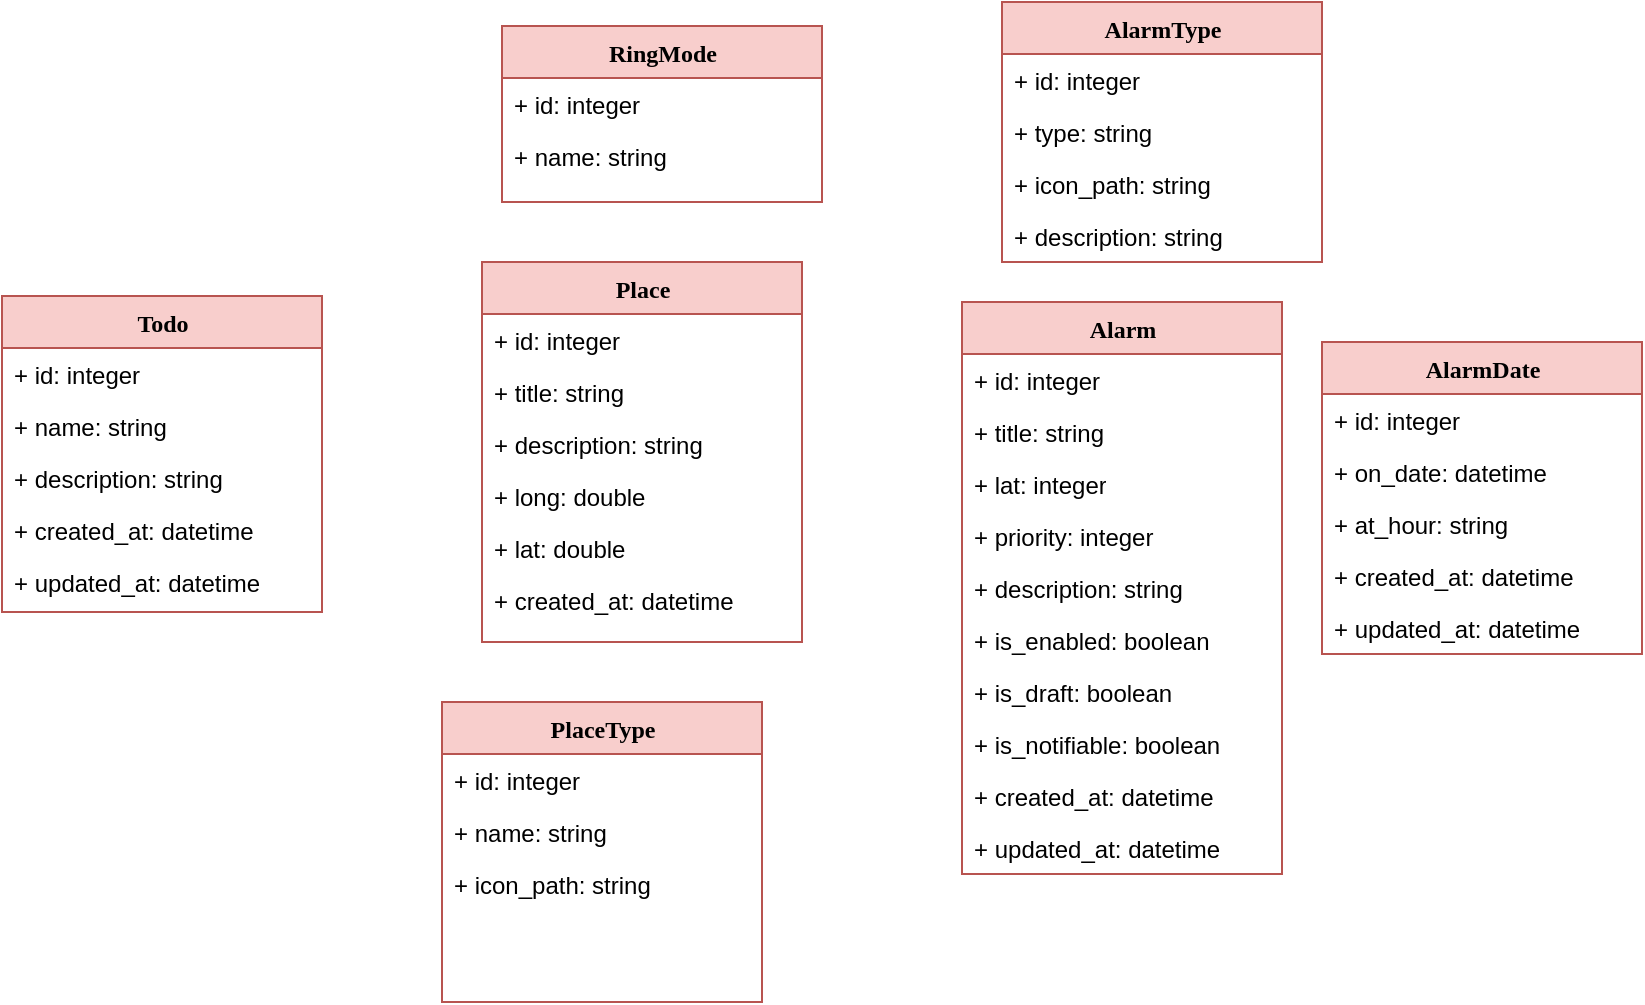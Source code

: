 <mxfile version="13.8.3" type="github">
  <diagram name="Page-1" id="6133507b-19e7-1e82-6fc7-422aa6c4b21f">
    <mxGraphModel dx="868" dy="482" grid="1" gridSize="10" guides="1" tooltips="1" connect="1" arrows="1" fold="1" page="1" pageScale="1" pageWidth="1100" pageHeight="850" background="#ffffff" math="0" shadow="0">
      <root>
        <mxCell id="0" />
        <mxCell id="1" parent="0" />
        <mxCell id="78961159f06e98e8-17" value="Todo" style="swimlane;html=1;fontStyle=1;align=center;verticalAlign=top;childLayout=stackLayout;horizontal=1;startSize=26;horizontalStack=0;resizeParent=1;resizeLast=0;collapsible=1;marginBottom=0;swimlaneFillColor=#ffffff;rounded=0;shadow=0;comic=0;labelBackgroundColor=none;strokeWidth=1;fillColor=#f8cecc;fontFamily=Verdana;fontSize=12;strokeColor=#b85450;" parent="1" vertex="1">
          <mxGeometry x="110" y="267" width="160" height="158" as="geometry" />
        </mxCell>
        <mxCell id="78961159f06e98e8-23" value="+ id: integer" style="text;html=1;strokeColor=none;fillColor=none;align=left;verticalAlign=top;spacingLeft=4;spacingRight=4;whiteSpace=wrap;overflow=hidden;rotatable=0;points=[[0,0.5],[1,0.5]];portConstraint=eastwest;" parent="78961159f06e98e8-17" vertex="1">
          <mxGeometry y="26" width="160" height="26" as="geometry" />
        </mxCell>
        <mxCell id="78961159f06e98e8-24" value="+ name: string" style="text;html=1;strokeColor=none;fillColor=none;align=left;verticalAlign=top;spacingLeft=4;spacingRight=4;whiteSpace=wrap;overflow=hidden;rotatable=0;points=[[0,0.5],[1,0.5]];portConstraint=eastwest;" parent="78961159f06e98e8-17" vertex="1">
          <mxGeometry y="52" width="160" height="26" as="geometry" />
        </mxCell>
        <mxCell id="sZQ40vNEFz2Y5NYQmmck-2" value="+ description: string" style="text;html=1;strokeColor=none;fillColor=none;align=left;verticalAlign=top;spacingLeft=4;spacingRight=4;whiteSpace=wrap;overflow=hidden;rotatable=0;points=[[0,0.5],[1,0.5]];portConstraint=eastwest;" vertex="1" parent="78961159f06e98e8-17">
          <mxGeometry y="78" width="160" height="26" as="geometry" />
        </mxCell>
        <mxCell id="sZQ40vNEFz2Y5NYQmmck-4" value="+ created_at: datetime" style="text;html=1;strokeColor=none;fillColor=none;align=left;verticalAlign=top;spacingLeft=4;spacingRight=4;whiteSpace=wrap;overflow=hidden;rotatable=0;points=[[0,0.5],[1,0.5]];portConstraint=eastwest;" vertex="1" parent="78961159f06e98e8-17">
          <mxGeometry y="104" width="160" height="26" as="geometry" />
        </mxCell>
        <mxCell id="sZQ40vNEFz2Y5NYQmmck-5" value="+ updated_at: datetime" style="text;html=1;strokeColor=none;fillColor=none;align=left;verticalAlign=top;spacingLeft=4;spacingRight=4;whiteSpace=wrap;overflow=hidden;rotatable=0;points=[[0,0.5],[1,0.5]];portConstraint=eastwest;" vertex="1" parent="78961159f06e98e8-17">
          <mxGeometry y="130" width="160" height="26" as="geometry" />
        </mxCell>
        <mxCell id="sZQ40vNEFz2Y5NYQmmck-24" value="RingMode" style="swimlane;html=1;fontStyle=1;align=center;verticalAlign=top;childLayout=stackLayout;horizontal=1;startSize=26;horizontalStack=0;resizeParent=1;resizeLast=0;collapsible=1;marginBottom=0;swimlaneFillColor=#ffffff;rounded=0;shadow=0;comic=0;labelBackgroundColor=none;strokeWidth=1;fillColor=#f8cecc;fontFamily=Verdana;fontSize=12;strokeColor=#b85450;" vertex="1" parent="1">
          <mxGeometry x="360" y="132" width="160" height="88" as="geometry" />
        </mxCell>
        <mxCell id="sZQ40vNEFz2Y5NYQmmck-25" value="+ id: integer" style="text;html=1;strokeColor=none;fillColor=none;align=left;verticalAlign=top;spacingLeft=4;spacingRight=4;whiteSpace=wrap;overflow=hidden;rotatable=0;points=[[0,0.5],[1,0.5]];portConstraint=eastwest;" vertex="1" parent="sZQ40vNEFz2Y5NYQmmck-24">
          <mxGeometry y="26" width="160" height="26" as="geometry" />
        </mxCell>
        <mxCell id="sZQ40vNEFz2Y5NYQmmck-26" value="+ name: string" style="text;html=1;strokeColor=none;fillColor=none;align=left;verticalAlign=top;spacingLeft=4;spacingRight=4;whiteSpace=wrap;overflow=hidden;rotatable=0;points=[[0,0.5],[1,0.5]];portConstraint=eastwest;" vertex="1" parent="sZQ40vNEFz2Y5NYQmmck-24">
          <mxGeometry y="52" width="160" height="26" as="geometry" />
        </mxCell>
        <mxCell id="sZQ40vNEFz2Y5NYQmmck-76" value="Alarm" style="swimlane;html=1;fontStyle=1;align=center;verticalAlign=top;childLayout=stackLayout;horizontal=1;startSize=26;horizontalStack=0;resizeParent=1;resizeLast=0;collapsible=1;marginBottom=0;swimlaneFillColor=#ffffff;rounded=0;shadow=0;comic=0;labelBackgroundColor=none;strokeWidth=1;fillColor=#f8cecc;fontFamily=Verdana;fontSize=12;strokeColor=#b85450;" vertex="1" parent="1">
          <mxGeometry x="590" y="270" width="160" height="286" as="geometry" />
        </mxCell>
        <mxCell id="sZQ40vNEFz2Y5NYQmmck-77" value="+ id: integer" style="text;html=1;strokeColor=none;fillColor=none;align=left;verticalAlign=top;spacingLeft=4;spacingRight=4;whiteSpace=wrap;overflow=hidden;rotatable=0;points=[[0,0.5],[1,0.5]];portConstraint=eastwest;" vertex="1" parent="sZQ40vNEFz2Y5NYQmmck-76">
          <mxGeometry y="26" width="160" height="26" as="geometry" />
        </mxCell>
        <mxCell id="sZQ40vNEFz2Y5NYQmmck-79" value="+ title: string" style="text;html=1;strokeColor=none;fillColor=none;align=left;verticalAlign=top;spacingLeft=4;spacingRight=4;whiteSpace=wrap;overflow=hidden;rotatable=0;points=[[0,0.5],[1,0.5]];portConstraint=eastwest;" vertex="1" parent="sZQ40vNEFz2Y5NYQmmck-76">
          <mxGeometry y="52" width="160" height="26" as="geometry" />
        </mxCell>
        <mxCell id="sZQ40vNEFz2Y5NYQmmck-81" value="+ lat: integer" style="text;html=1;strokeColor=none;fillColor=none;align=left;verticalAlign=top;spacingLeft=4;spacingRight=4;whiteSpace=wrap;overflow=hidden;rotatable=0;points=[[0,0.5],[1,0.5]];portConstraint=eastwest;" vertex="1" parent="sZQ40vNEFz2Y5NYQmmck-76">
          <mxGeometry y="78" width="160" height="26" as="geometry" />
        </mxCell>
        <mxCell id="sZQ40vNEFz2Y5NYQmmck-82" value="+ priority: integer" style="text;html=1;strokeColor=none;fillColor=none;align=left;verticalAlign=top;spacingLeft=4;spacingRight=4;whiteSpace=wrap;overflow=hidden;rotatable=0;points=[[0,0.5],[1,0.5]];portConstraint=eastwest;" vertex="1" parent="sZQ40vNEFz2Y5NYQmmck-76">
          <mxGeometry y="104" width="160" height="26" as="geometry" />
        </mxCell>
        <mxCell id="sZQ40vNEFz2Y5NYQmmck-83" value="+ description: string" style="text;html=1;strokeColor=none;fillColor=none;align=left;verticalAlign=top;spacingLeft=4;spacingRight=4;whiteSpace=wrap;overflow=hidden;rotatable=0;points=[[0,0.5],[1,0.5]];portConstraint=eastwest;" vertex="1" parent="sZQ40vNEFz2Y5NYQmmck-76">
          <mxGeometry y="130" width="160" height="26" as="geometry" />
        </mxCell>
        <mxCell id="sZQ40vNEFz2Y5NYQmmck-102" value="+ is_enabled: boolean" style="text;html=1;strokeColor=none;fillColor=none;align=left;verticalAlign=top;spacingLeft=4;spacingRight=4;whiteSpace=wrap;overflow=hidden;rotatable=0;points=[[0,0.5],[1,0.5]];portConstraint=eastwest;" vertex="1" parent="sZQ40vNEFz2Y5NYQmmck-76">
          <mxGeometry y="156" width="160" height="26" as="geometry" />
        </mxCell>
        <mxCell id="sZQ40vNEFz2Y5NYQmmck-103" value="+ is_draft: boolean" style="text;html=1;strokeColor=none;fillColor=none;align=left;verticalAlign=top;spacingLeft=4;spacingRight=4;whiteSpace=wrap;overflow=hidden;rotatable=0;points=[[0,0.5],[1,0.5]];portConstraint=eastwest;" vertex="1" parent="sZQ40vNEFz2Y5NYQmmck-76">
          <mxGeometry y="182" width="160" height="26" as="geometry" />
        </mxCell>
        <mxCell id="sZQ40vNEFz2Y5NYQmmck-104" value="+ is_notifiable: boolean" style="text;html=1;strokeColor=none;fillColor=none;align=left;verticalAlign=top;spacingLeft=4;spacingRight=4;whiteSpace=wrap;overflow=hidden;rotatable=0;points=[[0,0.5],[1,0.5]];portConstraint=eastwest;" vertex="1" parent="sZQ40vNEFz2Y5NYQmmck-76">
          <mxGeometry y="208" width="160" height="26" as="geometry" />
        </mxCell>
        <mxCell id="sZQ40vNEFz2Y5NYQmmck-87" value="+ created_at: datetime" style="text;html=1;strokeColor=none;fillColor=none;align=left;verticalAlign=top;spacingLeft=4;spacingRight=4;whiteSpace=wrap;overflow=hidden;rotatable=0;points=[[0,0.5],[1,0.5]];portConstraint=eastwest;" vertex="1" parent="sZQ40vNEFz2Y5NYQmmck-76">
          <mxGeometry y="234" width="160" height="26" as="geometry" />
        </mxCell>
        <mxCell id="sZQ40vNEFz2Y5NYQmmck-88" value="+ updated_at: datetime" style="text;html=1;strokeColor=none;fillColor=none;align=left;verticalAlign=top;spacingLeft=4;spacingRight=4;whiteSpace=wrap;overflow=hidden;rotatable=0;points=[[0,0.5],[1,0.5]];portConstraint=eastwest;" vertex="1" parent="sZQ40vNEFz2Y5NYQmmck-76">
          <mxGeometry y="260" width="160" height="26" as="geometry" />
        </mxCell>
        <mxCell id="sZQ40vNEFz2Y5NYQmmck-37" value="PlaceType" style="swimlane;html=1;fontStyle=1;align=center;verticalAlign=top;childLayout=stackLayout;horizontal=1;startSize=26;horizontalStack=0;resizeParent=1;resizeLast=0;collapsible=1;marginBottom=0;swimlaneFillColor=#ffffff;rounded=0;shadow=0;comic=0;labelBackgroundColor=none;strokeWidth=1;fillColor=#f8cecc;fontFamily=Verdana;fontSize=12;strokeColor=#b85450;" vertex="1" parent="1">
          <mxGeometry x="330" y="470" width="160" height="150" as="geometry" />
        </mxCell>
        <mxCell id="sZQ40vNEFz2Y5NYQmmck-38" value="+ id: integer" style="text;html=1;strokeColor=none;fillColor=none;align=left;verticalAlign=top;spacingLeft=4;spacingRight=4;whiteSpace=wrap;overflow=hidden;rotatable=0;points=[[0,0.5],[1,0.5]];portConstraint=eastwest;" vertex="1" parent="sZQ40vNEFz2Y5NYQmmck-37">
          <mxGeometry y="26" width="160" height="26" as="geometry" />
        </mxCell>
        <mxCell id="sZQ40vNEFz2Y5NYQmmck-39" value="+ name: string" style="text;html=1;strokeColor=none;fillColor=none;align=left;verticalAlign=top;spacingLeft=4;spacingRight=4;whiteSpace=wrap;overflow=hidden;rotatable=0;points=[[0,0.5],[1,0.5]];portConstraint=eastwest;" vertex="1" parent="sZQ40vNEFz2Y5NYQmmck-37">
          <mxGeometry y="52" width="160" height="26" as="geometry" />
        </mxCell>
        <mxCell id="sZQ40vNEFz2Y5NYQmmck-45" value="+ icon_path: string" style="text;html=1;strokeColor=none;fillColor=none;align=left;verticalAlign=top;spacingLeft=4;spacingRight=4;whiteSpace=wrap;overflow=hidden;rotatable=0;points=[[0,0.5],[1,0.5]];portConstraint=eastwest;" vertex="1" parent="sZQ40vNEFz2Y5NYQmmck-37">
          <mxGeometry y="78" width="160" height="26" as="geometry" />
        </mxCell>
        <mxCell id="sZQ40vNEFz2Y5NYQmmck-89" value="Place" style="swimlane;html=1;fontStyle=1;align=center;verticalAlign=top;childLayout=stackLayout;horizontal=1;startSize=26;horizontalStack=0;resizeParent=1;resizeLast=0;collapsible=1;marginBottom=0;swimlaneFillColor=#ffffff;rounded=0;shadow=0;comic=0;labelBackgroundColor=none;strokeWidth=1;fillColor=#f8cecc;fontFamily=Verdana;fontSize=12;strokeColor=#b85450;" vertex="1" parent="1">
          <mxGeometry x="350" y="250" width="160" height="190" as="geometry" />
        </mxCell>
        <mxCell id="sZQ40vNEFz2Y5NYQmmck-90" value="+ id: integer" style="text;html=1;strokeColor=none;fillColor=none;align=left;verticalAlign=top;spacingLeft=4;spacingRight=4;whiteSpace=wrap;overflow=hidden;rotatable=0;points=[[0,0.5],[1,0.5]];portConstraint=eastwest;" vertex="1" parent="sZQ40vNEFz2Y5NYQmmck-89">
          <mxGeometry y="26" width="160" height="26" as="geometry" />
        </mxCell>
        <mxCell id="sZQ40vNEFz2Y5NYQmmck-92" value="+ title: string" style="text;html=1;strokeColor=none;fillColor=none;align=left;verticalAlign=top;spacingLeft=4;spacingRight=4;whiteSpace=wrap;overflow=hidden;rotatable=0;points=[[0,0.5],[1,0.5]];portConstraint=eastwest;" vertex="1" parent="sZQ40vNEFz2Y5NYQmmck-89">
          <mxGeometry y="52" width="160" height="26" as="geometry" />
        </mxCell>
        <mxCell id="sZQ40vNEFz2Y5NYQmmck-96" value="+ description: string" style="text;html=1;strokeColor=none;fillColor=none;align=left;verticalAlign=top;spacingLeft=4;spacingRight=4;whiteSpace=wrap;overflow=hidden;rotatable=0;points=[[0,0.5],[1,0.5]];portConstraint=eastwest;" vertex="1" parent="sZQ40vNEFz2Y5NYQmmck-89">
          <mxGeometry y="78" width="160" height="26" as="geometry" />
        </mxCell>
        <mxCell id="sZQ40vNEFz2Y5NYQmmck-93" value="+ long: double" style="text;html=1;strokeColor=none;fillColor=none;align=left;verticalAlign=top;spacingLeft=4;spacingRight=4;whiteSpace=wrap;overflow=hidden;rotatable=0;points=[[0,0.5],[1,0.5]];portConstraint=eastwest;" vertex="1" parent="sZQ40vNEFz2Y5NYQmmck-89">
          <mxGeometry y="104" width="160" height="26" as="geometry" />
        </mxCell>
        <mxCell id="sZQ40vNEFz2Y5NYQmmck-94" value="+ lat: double" style="text;html=1;strokeColor=none;fillColor=none;align=left;verticalAlign=top;spacingLeft=4;spacingRight=4;whiteSpace=wrap;overflow=hidden;rotatable=0;points=[[0,0.5],[1,0.5]];portConstraint=eastwest;" vertex="1" parent="sZQ40vNEFz2Y5NYQmmck-89">
          <mxGeometry y="130" width="160" height="26" as="geometry" />
        </mxCell>
        <mxCell id="sZQ40vNEFz2Y5NYQmmck-100" value="+ created_at: datetime" style="text;html=1;strokeColor=none;fillColor=none;align=left;verticalAlign=top;spacingLeft=4;spacingRight=4;whiteSpace=wrap;overflow=hidden;rotatable=0;points=[[0,0.5],[1,0.5]];portConstraint=eastwest;" vertex="1" parent="sZQ40vNEFz2Y5NYQmmck-89">
          <mxGeometry y="156" width="160" height="26" as="geometry" />
        </mxCell>
        <mxCell id="sZQ40vNEFz2Y5NYQmmck-105" value="AlarmType" style="swimlane;html=1;fontStyle=1;align=center;verticalAlign=top;childLayout=stackLayout;horizontal=1;startSize=26;horizontalStack=0;resizeParent=1;resizeLast=0;collapsible=1;marginBottom=0;swimlaneFillColor=#ffffff;rounded=0;shadow=0;comic=0;labelBackgroundColor=none;strokeWidth=1;fillColor=#f8cecc;fontFamily=Verdana;fontSize=12;strokeColor=#b85450;" vertex="1" parent="1">
          <mxGeometry x="610" y="120" width="160" height="130" as="geometry" />
        </mxCell>
        <mxCell id="sZQ40vNEFz2Y5NYQmmck-106" value="+ id: integer" style="text;html=1;strokeColor=none;fillColor=none;align=left;verticalAlign=top;spacingLeft=4;spacingRight=4;whiteSpace=wrap;overflow=hidden;rotatable=0;points=[[0,0.5],[1,0.5]];portConstraint=eastwest;" vertex="1" parent="sZQ40vNEFz2Y5NYQmmck-105">
          <mxGeometry y="26" width="160" height="26" as="geometry" />
        </mxCell>
        <mxCell id="sZQ40vNEFz2Y5NYQmmck-107" value="+ type: string" style="text;html=1;strokeColor=none;fillColor=none;align=left;verticalAlign=top;spacingLeft=4;spacingRight=4;whiteSpace=wrap;overflow=hidden;rotatable=0;points=[[0,0.5],[1,0.5]];portConstraint=eastwest;" vertex="1" parent="sZQ40vNEFz2Y5NYQmmck-105">
          <mxGeometry y="52" width="160" height="26" as="geometry" />
        </mxCell>
        <mxCell id="sZQ40vNEFz2Y5NYQmmck-108" value="+ icon_path: string" style="text;html=1;strokeColor=none;fillColor=none;align=left;verticalAlign=top;spacingLeft=4;spacingRight=4;whiteSpace=wrap;overflow=hidden;rotatable=0;points=[[0,0.5],[1,0.5]];portConstraint=eastwest;" vertex="1" parent="sZQ40vNEFz2Y5NYQmmck-105">
          <mxGeometry y="78" width="160" height="26" as="geometry" />
        </mxCell>
        <mxCell id="sZQ40vNEFz2Y5NYQmmck-109" value="+ description: string" style="text;html=1;strokeColor=none;fillColor=none;align=left;verticalAlign=top;spacingLeft=4;spacingRight=4;whiteSpace=wrap;overflow=hidden;rotatable=0;points=[[0,0.5],[1,0.5]];portConstraint=eastwest;" vertex="1" parent="sZQ40vNEFz2Y5NYQmmck-105">
          <mxGeometry y="104" width="160" height="26" as="geometry" />
        </mxCell>
        <mxCell id="sZQ40vNEFz2Y5NYQmmck-110" value="AlarmDate" style="swimlane;html=1;fontStyle=1;align=center;verticalAlign=top;childLayout=stackLayout;horizontal=1;startSize=26;horizontalStack=0;resizeParent=1;resizeLast=0;collapsible=1;marginBottom=0;swimlaneFillColor=#ffffff;rounded=0;shadow=0;comic=0;labelBackgroundColor=none;strokeWidth=1;fillColor=#f8cecc;fontFamily=Verdana;fontSize=12;strokeColor=#b85450;" vertex="1" parent="1">
          <mxGeometry x="770" y="290" width="160" height="156" as="geometry" />
        </mxCell>
        <mxCell id="sZQ40vNEFz2Y5NYQmmck-111" value="+ id: integer" style="text;html=1;strokeColor=none;fillColor=none;align=left;verticalAlign=top;spacingLeft=4;spacingRight=4;whiteSpace=wrap;overflow=hidden;rotatable=0;points=[[0,0.5],[1,0.5]];portConstraint=eastwest;" vertex="1" parent="sZQ40vNEFz2Y5NYQmmck-110">
          <mxGeometry y="26" width="160" height="26" as="geometry" />
        </mxCell>
        <mxCell id="sZQ40vNEFz2Y5NYQmmck-119" value="+ on_date: datetime" style="text;html=1;strokeColor=none;fillColor=none;align=left;verticalAlign=top;spacingLeft=4;spacingRight=4;whiteSpace=wrap;overflow=hidden;rotatable=0;points=[[0,0.5],[1,0.5]];portConstraint=eastwest;" vertex="1" parent="sZQ40vNEFz2Y5NYQmmck-110">
          <mxGeometry y="52" width="160" height="26" as="geometry" />
        </mxCell>
        <mxCell id="sZQ40vNEFz2Y5NYQmmck-120" value="+ at_hour: string" style="text;html=1;strokeColor=none;fillColor=none;align=left;verticalAlign=top;spacingLeft=4;spacingRight=4;whiteSpace=wrap;overflow=hidden;rotatable=0;points=[[0,0.5],[1,0.5]];portConstraint=eastwest;" vertex="1" parent="sZQ40vNEFz2Y5NYQmmck-110">
          <mxGeometry y="78" width="160" height="26" as="geometry" />
        </mxCell>
        <mxCell id="sZQ40vNEFz2Y5NYQmmck-121" value="+ created_at: datetime" style="text;html=1;strokeColor=none;fillColor=none;align=left;verticalAlign=top;spacingLeft=4;spacingRight=4;whiteSpace=wrap;overflow=hidden;rotatable=0;points=[[0,0.5],[1,0.5]];portConstraint=eastwest;" vertex="1" parent="sZQ40vNEFz2Y5NYQmmck-110">
          <mxGeometry y="104" width="160" height="26" as="geometry" />
        </mxCell>
        <mxCell id="sZQ40vNEFz2Y5NYQmmck-123" value="+ updated_at: datetime" style="text;html=1;strokeColor=none;fillColor=none;align=left;verticalAlign=top;spacingLeft=4;spacingRight=4;whiteSpace=wrap;overflow=hidden;rotatable=0;points=[[0,0.5],[1,0.5]];portConstraint=eastwest;" vertex="1" parent="sZQ40vNEFz2Y5NYQmmck-110">
          <mxGeometry y="130" width="160" height="26" as="geometry" />
        </mxCell>
      </root>
    </mxGraphModel>
  </diagram>
</mxfile>
